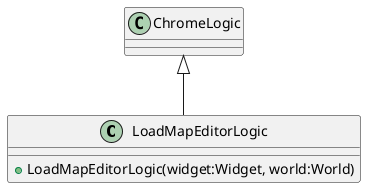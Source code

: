 @startuml
class LoadMapEditorLogic {
    + LoadMapEditorLogic(widget:Widget, world:World)
}
ChromeLogic <|-- LoadMapEditorLogic
@enduml

